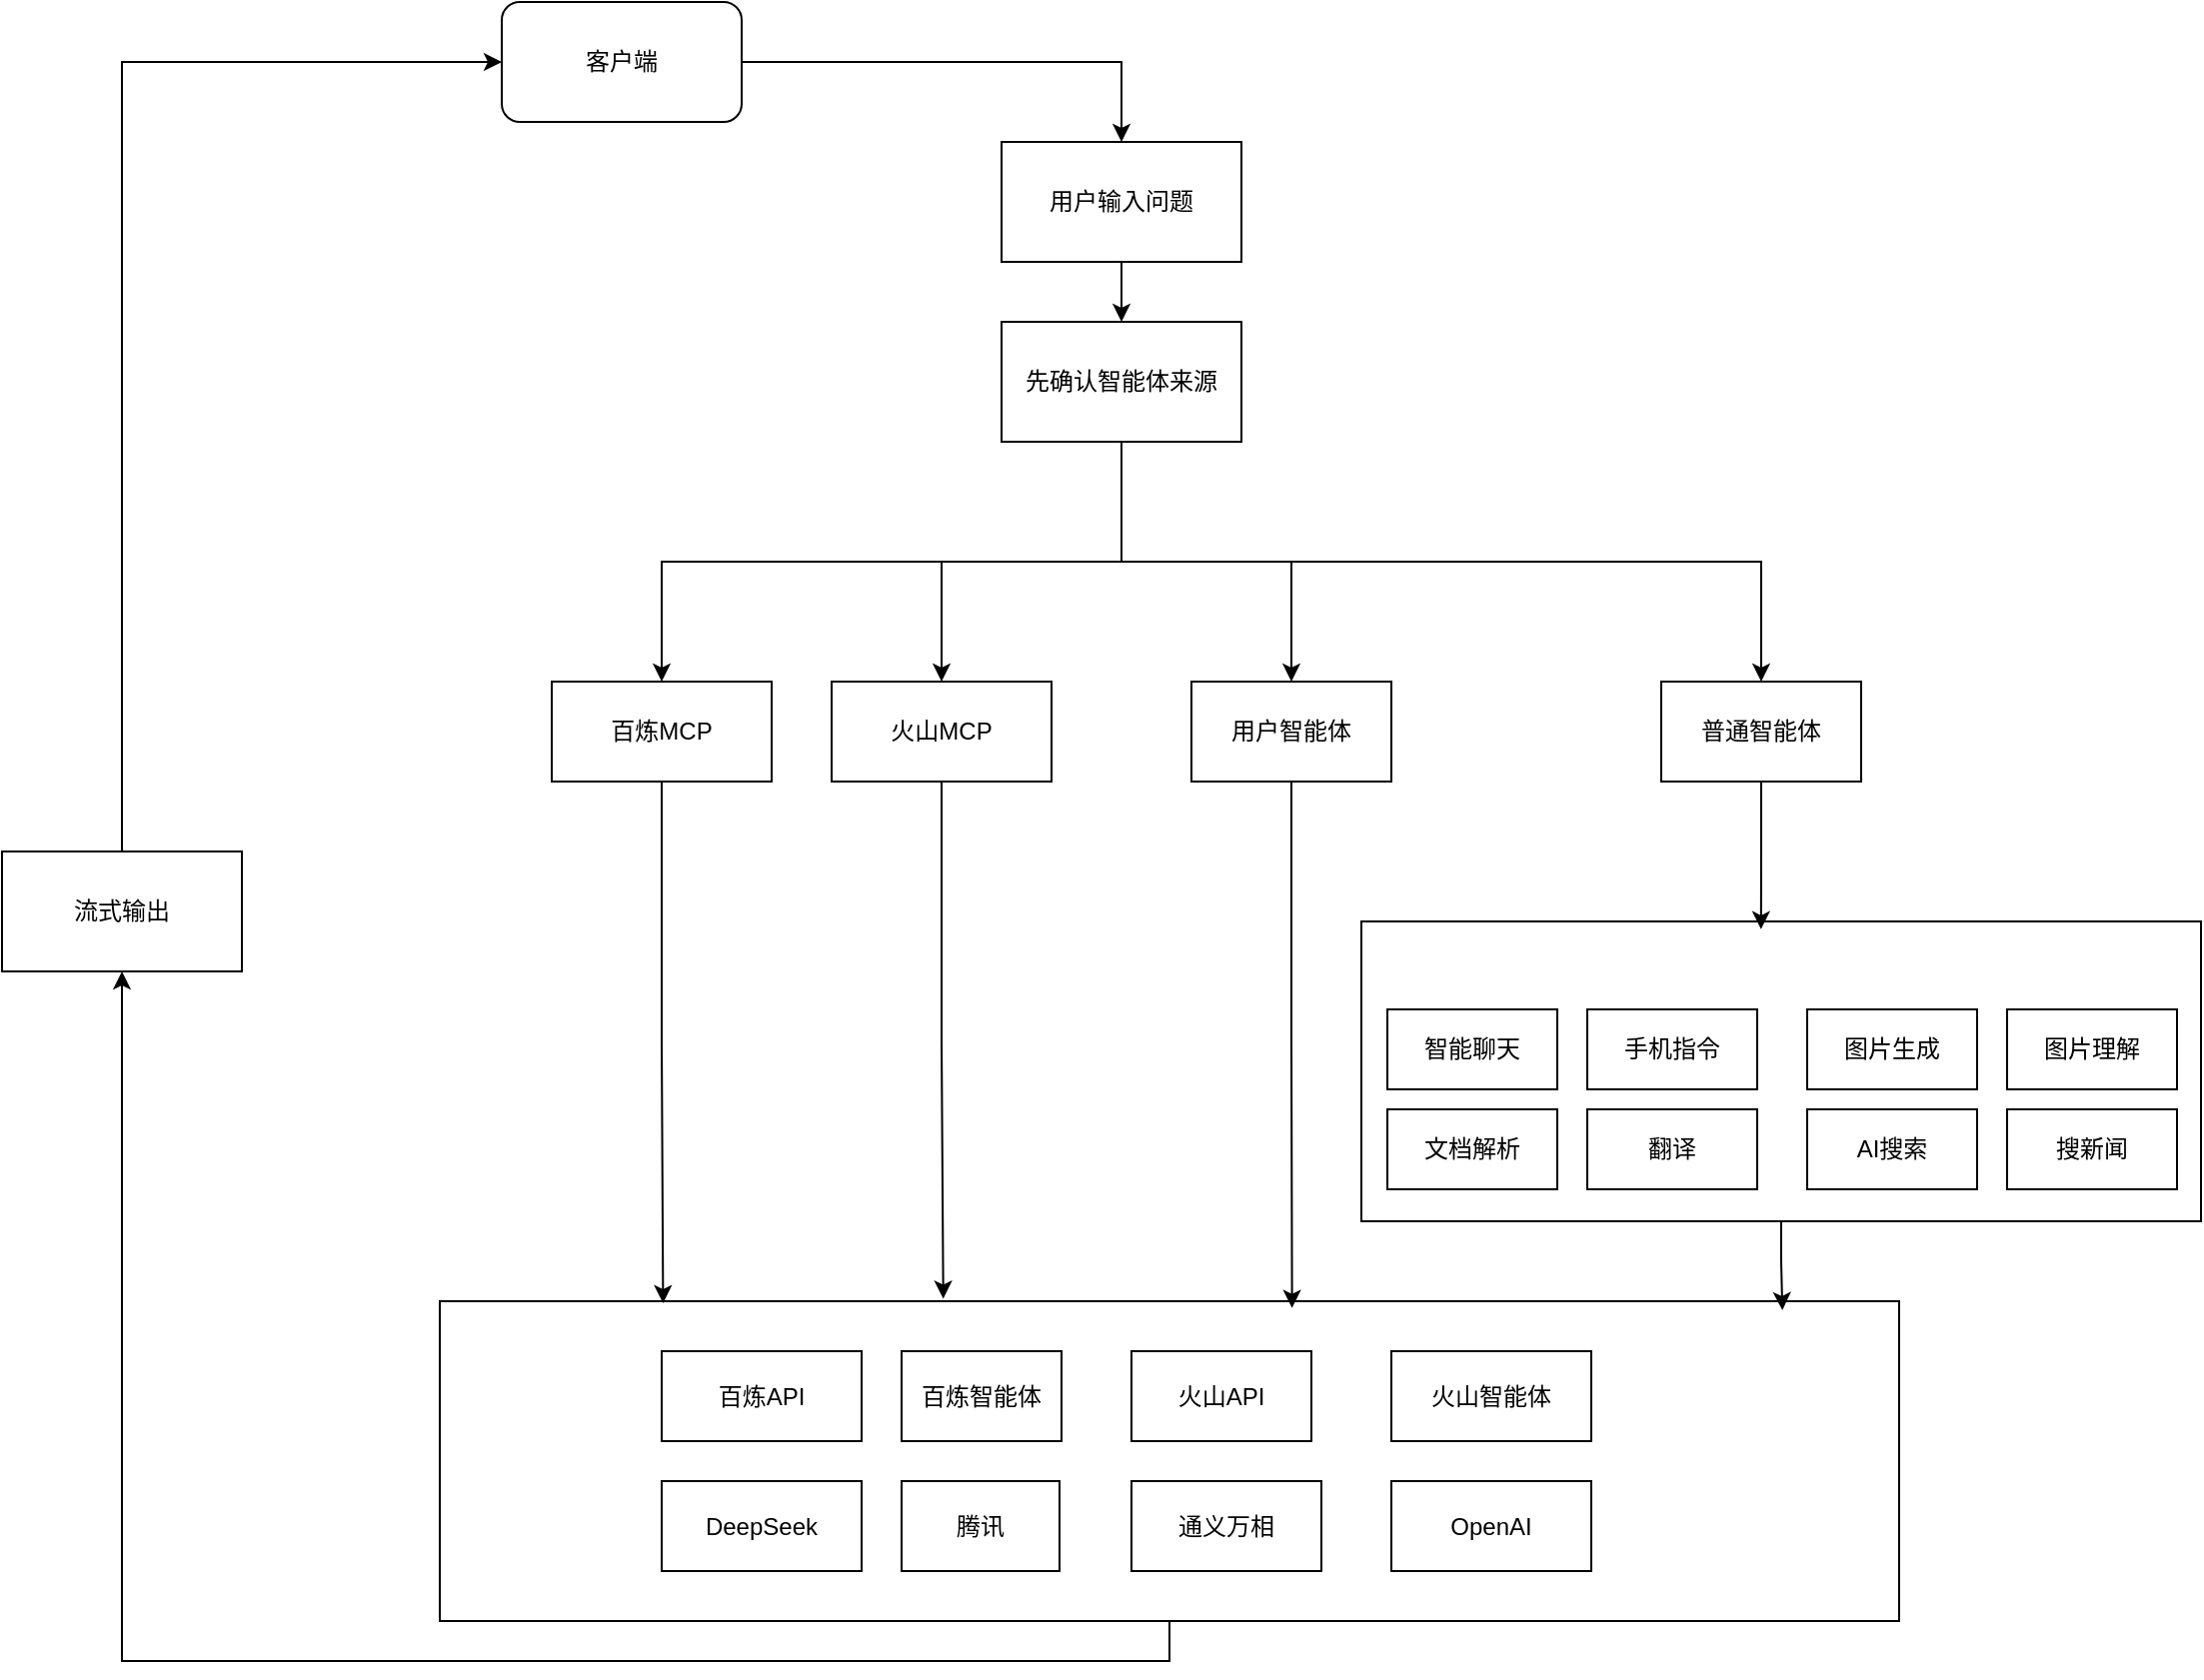 <mxfile version="28.0.6">
  <diagram name="第 1 页" id="y5Z3_aAWK_Uqka9CrbXC">
    <mxGraphModel dx="2253" dy="824" grid="1" gridSize="10" guides="1" tooltips="1" connect="1" arrows="1" fold="1" page="1" pageScale="1" pageWidth="827" pageHeight="1169" math="0" shadow="0">
      <root>
        <mxCell id="0" />
        <mxCell id="1" parent="0" />
        <mxCell id="hdBQUzyWU-HzG_hK1g0C-9" value="百炼MCP" style="rounded=0;whiteSpace=wrap;html=1;" parent="1" vertex="1">
          <mxGeometry x="105" y="360" width="110" height="50" as="geometry" />
        </mxCell>
        <mxCell id="hdBQUzyWU-HzG_hK1g0C-11" value="火山MCP" style="rounded=0;whiteSpace=wrap;html=1;" parent="1" vertex="1">
          <mxGeometry x="245" y="360" width="110" height="50" as="geometry" />
        </mxCell>
        <mxCell id="hdBQUzyWU-HzG_hK1g0C-53" style="edgeStyle=orthogonalEdgeStyle;rounded=0;orthogonalLoop=1;jettySize=auto;html=1;exitX=0.5;exitY=1;exitDx=0;exitDy=0;" parent="1" source="hdBQUzyWU-HzG_hK1g0C-15" target="hdBQUzyWU-HzG_hK1g0C-16" edge="1">
          <mxGeometry relative="1" as="geometry" />
        </mxCell>
        <mxCell id="hdBQUzyWU-HzG_hK1g0C-15" value="用户输入问题" style="rounded=0;whiteSpace=wrap;html=1;" parent="1" vertex="1">
          <mxGeometry x="330" y="90" width="120" height="60" as="geometry" />
        </mxCell>
        <mxCell id="hdBQUzyWU-HzG_hK1g0C-19" style="edgeStyle=orthogonalEdgeStyle;rounded=0;orthogonalLoop=1;jettySize=auto;html=1;exitX=0.5;exitY=1;exitDx=0;exitDy=0;" parent="1" source="hdBQUzyWU-HzG_hK1g0C-16" target="hdBQUzyWU-HzG_hK1g0C-9" edge="1">
          <mxGeometry relative="1" as="geometry" />
        </mxCell>
        <mxCell id="hdBQUzyWU-HzG_hK1g0C-20" style="edgeStyle=orthogonalEdgeStyle;rounded=0;orthogonalLoop=1;jettySize=auto;html=1;exitX=0.5;exitY=1;exitDx=0;exitDy=0;" parent="1" source="hdBQUzyWU-HzG_hK1g0C-16" target="hdBQUzyWU-HzG_hK1g0C-11" edge="1">
          <mxGeometry relative="1" as="geometry" />
        </mxCell>
        <mxCell id="hdBQUzyWU-HzG_hK1g0C-21" style="edgeStyle=orthogonalEdgeStyle;rounded=0;orthogonalLoop=1;jettySize=auto;html=1;exitX=0.5;exitY=1;exitDx=0;exitDy=0;entryX=0.5;entryY=0;entryDx=0;entryDy=0;" parent="1" source="hdBQUzyWU-HzG_hK1g0C-16" target="hdBQUzyWU-HzG_hK1g0C-17" edge="1">
          <mxGeometry relative="1" as="geometry" />
        </mxCell>
        <mxCell id="hdBQUzyWU-HzG_hK1g0C-22" style="edgeStyle=orthogonalEdgeStyle;rounded=0;orthogonalLoop=1;jettySize=auto;html=1;exitX=0.5;exitY=1;exitDx=0;exitDy=0;entryX=0.5;entryY=0;entryDx=0;entryDy=0;" parent="1" source="hdBQUzyWU-HzG_hK1g0C-16" target="hdBQUzyWU-HzG_hK1g0C-18" edge="1">
          <mxGeometry relative="1" as="geometry" />
        </mxCell>
        <mxCell id="hdBQUzyWU-HzG_hK1g0C-16" value="先确认智能体来源" style="rounded=0;whiteSpace=wrap;html=1;" parent="1" vertex="1">
          <mxGeometry x="330" y="180" width="120" height="60" as="geometry" />
        </mxCell>
        <mxCell id="hdBQUzyWU-HzG_hK1g0C-17" value="用户智能体" style="rounded=0;whiteSpace=wrap;html=1;" parent="1" vertex="1">
          <mxGeometry x="425" y="360" width="100" height="50" as="geometry" />
        </mxCell>
        <mxCell id="hdBQUzyWU-HzG_hK1g0C-18" value="普通智能体" style="rounded=0;whiteSpace=wrap;html=1;" parent="1" vertex="1">
          <mxGeometry x="660" y="360" width="100" height="50" as="geometry" />
        </mxCell>
        <mxCell id="hdBQUzyWU-HzG_hK1g0C-27" value="&lt;span style=&quot;color: rgba(0, 0, 0, 0); font-family: monospace; font-size: 0px; text-align: start; text-wrap-mode: nowrap;&quot;&gt;%3CmxGraphModel%3E%3Croot%3E%3CmxCell%20id%3D%220%22%2F%3E%3CmxCell%20id%3D%221%22%20parent%3D%220%22%2F%3E%3CmxCell%20id%3D%222%22%20value%3D%22%E7%99%BE%E7%82%BCAPI%22%20style%3D%22rounded%3D0%3BwhiteSpace%3Dwrap%3Bhtml%3D1%3B%22%20vertex%3D%221%22%20parent%3D%221%22%3E%3CmxGeometry%20x%3D%22230%22%20y%3D%22640%22%20width%3D%22100%22%20height%3D%2245%22%20as%3D%22geometry%22%2F%3E%3C%2FmxCell%3E%3CmxCell%20id%3D%223%22%20value%3D%22%E7%81%AB%E5%B1%B1API%22%20style%3D%22rounded%3D0%3BwhiteSpace%3Dwrap%3Bhtml%3D1%3B%22%20vertex%3D%221%22%20parent%3D%221%22%3E%3CmxGeometry%20x%3D%22465%22%20y%3D%22640%22%20width%3D%2290%22%20height%3D%2245%22%20as%3D%22geometry%22%2F%3E%3C%2FmxCell%3E%3CmxCell%20id%3D%224%22%20value%3D%22%E8%85%BE%E8%AE%AF%22%20style%3D%22rounded%3D0%3BwhiteSpace%3Dwrap%3Bhtml%3D1%3B%22%20vertex%3D%221%22%20parent%3D%221%22%3E%3CmxGeometry%20x%3D%22350%22%20y%3D%22705%22%20width%3D%2290%22%20height%3D%2245%22%20as%3D%22geometry%22%2F%3E%3C%2FmxCell%3E%3CmxCell%20id%3D%225%22%20value%3D%22DeepSeek%22%20style%3D%22rounded%3D0%3BwhiteSpace%3Dwrap%3Bhtml%3D1%3B%22%20vertex%3D%221%22%20parent%3D%221%22%3E%3CmxGeometry%20x%3D%22230%22%20y%3D%22705%22%20width%3D%22100%22%20height%3D%2245%22%20as%3D%22geometry%22%2F%3E%3C%2FmxCell%3E%3CmxCell%20id%3D%226%22%20value%3D%22%E7%99%BE%E7%82%BC%E6%99%BA%E8%83%BD%E4%BD%93%22%20style%3D%22rounded%3D0%3BwhiteSpace%3Dwrap%3Bhtml%3D1%3B%22%20vertex%3D%221%22%20parent%3D%221%22%3E%3CmxGeometry%20x%3D%22350%22%20y%3D%22640%22%20width%3D%2280%22%20height%3D%2245%22%20as%3D%22geometry%22%2F%3E%3C%2FmxCell%3E%3CmxCell%20id%3D%227%22%20value%3D%22%E7%81%AB%E5%B1%B1%E6%99%BA%E8%83%BD%E4%BD%93%22%20style%3D%22rounded%3D0%3BwhiteSpace%3Dwrap%3Bhtml%3D1%3B%22%20vertex%3D%221%22%20parent%3D%221%22%3E%3CmxGeometry%20x%3D%22595%22%20y%3D%22640%22%20width%3D%22100%22%20height%3D%2245%22%20as%3D%22geometry%22%2F%3E%3C%2FmxCell%3E%3CmxCell%20id%3D%228%22%20value%3D%22%E9%80%9A%E4%B9%89%E4%B8%87%E7%9B%B8%22%20style%3D%22rounded%3D0%3BwhiteSpace%3Dwrap%3Bhtml%3D1%3B%22%20vertex%3D%221%22%20parent%3D%221%22%3E%3CmxGeometry%20x%3D%22465%22%20y%3D%22705%22%20width%3D%2295%22%20height%3D%2245%22%20as%3D%22geometry%22%2F%3E%3C%2FmxCell%3E%3CmxCell%20id%3D%229%22%20value%3D%22OpenAI%22%20style%3D%22rounded%3D0%3BwhiteSpace%3Dwrap%3Bhtml%3D1%3B%22%20vertex%3D%221%22%20parent%3D%221%22%3E%3CmxGeometry%20x%3D%22595%22%20y%3D%22705%22%20width%3D%22100%22%20height%3D%2245%22%20as%3D%22geometry%22%2F%3E%3C%2FmxCell%3E%3C%2Froot%3E%3C%2FmxGraphModel%3E&lt;/span&gt;" style="rounded=0;whiteSpace=wrap;html=1;" parent="1" vertex="1">
          <mxGeometry x="49" y="670" width="730" height="160" as="geometry" />
        </mxCell>
        <mxCell id="hdBQUzyWU-HzG_hK1g0C-28" value="百炼API" style="rounded=0;whiteSpace=wrap;html=1;" parent="1" vertex="1">
          <mxGeometry x="160" y="695" width="100" height="45" as="geometry" />
        </mxCell>
        <mxCell id="hdBQUzyWU-HzG_hK1g0C-29" value="火山API" style="rounded=0;whiteSpace=wrap;html=1;" parent="1" vertex="1">
          <mxGeometry x="395" y="695" width="90" height="45" as="geometry" />
        </mxCell>
        <mxCell id="hdBQUzyWU-HzG_hK1g0C-31" value="DeepSeek" style="rounded=0;whiteSpace=wrap;html=1;" parent="1" vertex="1">
          <mxGeometry x="160" y="760" width="100" height="45" as="geometry" />
        </mxCell>
        <mxCell id="hdBQUzyWU-HzG_hK1g0C-32" value="百炼智能体" style="rounded=0;whiteSpace=wrap;html=1;" parent="1" vertex="1">
          <mxGeometry x="280" y="695" width="80" height="45" as="geometry" />
        </mxCell>
        <mxCell id="hdBQUzyWU-HzG_hK1g0C-33" value="火山智能体" style="rounded=0;whiteSpace=wrap;html=1;" parent="1" vertex="1">
          <mxGeometry x="525" y="695" width="100" height="45" as="geometry" />
        </mxCell>
        <mxCell id="hdBQUzyWU-HzG_hK1g0C-34" value="通义万相" style="rounded=0;whiteSpace=wrap;html=1;" parent="1" vertex="1">
          <mxGeometry x="395" y="760" width="95" height="45" as="geometry" />
        </mxCell>
        <mxCell id="hdBQUzyWU-HzG_hK1g0C-35" value="OpenAI" style="rounded=0;whiteSpace=wrap;html=1;" parent="1" vertex="1">
          <mxGeometry x="525" y="760" width="100" height="45" as="geometry" />
        </mxCell>
        <mxCell id="hdBQUzyWU-HzG_hK1g0C-51" style="edgeStyle=orthogonalEdgeStyle;rounded=0;orthogonalLoop=1;jettySize=auto;html=1;exitX=1;exitY=0.5;exitDx=0;exitDy=0;" parent="1" source="hdBQUzyWU-HzG_hK1g0C-46" target="hdBQUzyWU-HzG_hK1g0C-15" edge="1">
          <mxGeometry relative="1" as="geometry" />
        </mxCell>
        <mxCell id="hdBQUzyWU-HzG_hK1g0C-46" value="客户端" style="rounded=1;whiteSpace=wrap;html=1;" parent="1" vertex="1">
          <mxGeometry x="80" y="20" width="120" height="60" as="geometry" />
        </mxCell>
        <mxCell id="hdBQUzyWU-HzG_hK1g0C-52" style="edgeStyle=orthogonalEdgeStyle;rounded=0;orthogonalLoop=1;jettySize=auto;html=1;exitX=0.5;exitY=0;exitDx=0;exitDy=0;entryX=0;entryY=0.5;entryDx=0;entryDy=0;" parent="1" source="hdBQUzyWU-HzG_hK1g0C-47" target="hdBQUzyWU-HzG_hK1g0C-46" edge="1">
          <mxGeometry relative="1" as="geometry" />
        </mxCell>
        <mxCell id="hdBQUzyWU-HzG_hK1g0C-47" value="流式输出" style="rounded=0;whiteSpace=wrap;html=1;" parent="1" vertex="1">
          <mxGeometry x="-170" y="445" width="120" height="60" as="geometry" />
        </mxCell>
        <mxCell id="hdBQUzyWU-HzG_hK1g0C-48" style="edgeStyle=orthogonalEdgeStyle;rounded=0;orthogonalLoop=1;jettySize=auto;html=1;exitX=0.5;exitY=1;exitDx=0;exitDy=0;entryX=0.5;entryY=1;entryDx=0;entryDy=0;" parent="1" source="hdBQUzyWU-HzG_hK1g0C-27" target="hdBQUzyWU-HzG_hK1g0C-47" edge="1">
          <mxGeometry relative="1" as="geometry" />
        </mxCell>
        <mxCell id="hdBQUzyWU-HzG_hK1g0C-62" value="" style="rounded=0;whiteSpace=wrap;html=1;" parent="1" vertex="1">
          <mxGeometry x="510" y="480" width="420" height="150" as="geometry" />
        </mxCell>
        <mxCell id="hdBQUzyWU-HzG_hK1g0C-63" value="智能聊天" style="rounded=0;whiteSpace=wrap;html=1;" parent="1" vertex="1">
          <mxGeometry x="523" y="524" width="85" height="40" as="geometry" />
        </mxCell>
        <mxCell id="hdBQUzyWU-HzG_hK1g0C-64" value="手机指令" style="rounded=0;whiteSpace=wrap;html=1;" parent="1" vertex="1">
          <mxGeometry x="623" y="524" width="85" height="40" as="geometry" />
        </mxCell>
        <mxCell id="hdBQUzyWU-HzG_hK1g0C-65" value="图片生成&lt;span style=&quot;color: rgba(0, 0, 0, 0); font-family: monospace; font-size: 0px; text-align: start; text-wrap-mode: nowrap;&quot;&gt;%3CmxGraphModel%3E%3Croot%3E%3CmxCell%20id%3D%220%22%2F%3E%3CmxCell%20id%3D%221%22%20parent%3D%220%22%2F%3E%3CmxCell%20id%3D%222%22%20value%3D%22%E6%89%8B%E6%9C%BA%E6%8C%87%E4%BB%A4%22%20style%3D%22rounded%3D0%3BwhiteSpace%3Dwrap%3Bhtml%3D1%3B%22%20vertex%3D%221%22%20parent%3D%221%22%3E%3CmxGeometry%20x%3D%22660%22%20y%3D%22480%22%20width%3D%2285%22%20height%3D%2240%22%20as%3D%22geometry%22%2F%3E%3C%2FmxCell%3E%3C%2Froot%3E%3C%2FmxGraphModel%3E&lt;/span&gt;" style="rounded=0;whiteSpace=wrap;html=1;" parent="1" vertex="1">
          <mxGeometry x="733" y="524" width="85" height="40" as="geometry" />
        </mxCell>
        <mxCell id="hdBQUzyWU-HzG_hK1g0C-66" value="图片理解&lt;span style=&quot;color: rgba(0, 0, 0, 0); font-family: monospace; font-size: 0px; text-align: start; text-wrap-mode: nowrap;&quot;&gt;%3CmxGraphModel%3E%3Croot%3E%3CmxCell%20id%3D%220%22%2F%3E%3CmxCell%20id%3D%221%22%20parent%3D%220%22%2F%3E%3CmxCell%20id%3D%222%22%20value%3D%22%E6%89%8B%E6%9C%BA%E6%8C%87%E4%BB%A4%22%20style%3D%22rounded%3D0%3BwhiteSpace%3Dwrap%3Bhtml%3D1%3B%22%20vertex%3D%221%22%20parent%3D%221%22%3E%3CmxGeometry%20x%3D%22660%22%20y%3D%22480%22%20width%3D%2285%22%20height%3D%2240%22%20as%3D%22geometry%22%2F%3E%3C%2FmxCell%3E%3C%2Froot%3E%3C%2FmxGraphModel%3E&lt;/span&gt;" style="rounded=0;whiteSpace=wrap;html=1;" parent="1" vertex="1">
          <mxGeometry x="833" y="524" width="85" height="40" as="geometry" />
        </mxCell>
        <mxCell id="hdBQUzyWU-HzG_hK1g0C-67" value="文档解析" style="rounded=0;whiteSpace=wrap;html=1;" parent="1" vertex="1">
          <mxGeometry x="523" y="574" width="85" height="40" as="geometry" />
        </mxCell>
        <mxCell id="hdBQUzyWU-HzG_hK1g0C-68" value="翻译" style="rounded=0;whiteSpace=wrap;html=1;" parent="1" vertex="1">
          <mxGeometry x="623" y="574" width="85" height="40" as="geometry" />
        </mxCell>
        <mxCell id="hdBQUzyWU-HzG_hK1g0C-69" value="AI搜索" style="rounded=0;whiteSpace=wrap;html=1;" parent="1" vertex="1">
          <mxGeometry x="733" y="574" width="85" height="40" as="geometry" />
        </mxCell>
        <mxCell id="hdBQUzyWU-HzG_hK1g0C-70" value="搜新闻" style="rounded=0;whiteSpace=wrap;html=1;" parent="1" vertex="1">
          <mxGeometry x="833" y="574" width="85" height="40" as="geometry" />
        </mxCell>
        <mxCell id="hdBQUzyWU-HzG_hK1g0C-72" value="腾讯" style="rounded=0;whiteSpace=wrap;html=1;" parent="1" vertex="1">
          <mxGeometry x="280" y="760" width="79" height="45" as="geometry" />
        </mxCell>
        <mxCell id="hdBQUzyWU-HzG_hK1g0C-73" style="edgeStyle=orthogonalEdgeStyle;rounded=0;orthogonalLoop=1;jettySize=auto;html=1;exitX=0.5;exitY=1;exitDx=0;exitDy=0;entryX=0.153;entryY=0.006;entryDx=0;entryDy=0;entryPerimeter=0;" parent="1" source="hdBQUzyWU-HzG_hK1g0C-9" target="hdBQUzyWU-HzG_hK1g0C-27" edge="1">
          <mxGeometry relative="1" as="geometry" />
        </mxCell>
        <mxCell id="hdBQUzyWU-HzG_hK1g0C-74" style="edgeStyle=orthogonalEdgeStyle;rounded=0;orthogonalLoop=1;jettySize=auto;html=1;exitX=0.5;exitY=1;exitDx=0;exitDy=0;entryX=0.345;entryY=-0.008;entryDx=0;entryDy=0;entryPerimeter=0;" parent="1" source="hdBQUzyWU-HzG_hK1g0C-11" target="hdBQUzyWU-HzG_hK1g0C-27" edge="1">
          <mxGeometry relative="1" as="geometry" />
        </mxCell>
        <mxCell id="hdBQUzyWU-HzG_hK1g0C-75" style="edgeStyle=orthogonalEdgeStyle;rounded=0;orthogonalLoop=1;jettySize=auto;html=1;exitX=0.5;exitY=1;exitDx=0;exitDy=0;entryX=0.584;entryY=0.021;entryDx=0;entryDy=0;entryPerimeter=0;" parent="1" source="hdBQUzyWU-HzG_hK1g0C-17" target="hdBQUzyWU-HzG_hK1g0C-27" edge="1">
          <mxGeometry relative="1" as="geometry" />
        </mxCell>
        <mxCell id="hdBQUzyWU-HzG_hK1g0C-77" style="edgeStyle=orthogonalEdgeStyle;rounded=0;orthogonalLoop=1;jettySize=auto;html=1;exitX=0.5;exitY=1;exitDx=0;exitDy=0;entryX=0.476;entryY=0.026;entryDx=0;entryDy=0;entryPerimeter=0;" parent="1" source="hdBQUzyWU-HzG_hK1g0C-18" target="hdBQUzyWU-HzG_hK1g0C-62" edge="1">
          <mxGeometry relative="1" as="geometry" />
        </mxCell>
        <mxCell id="hdBQUzyWU-HzG_hK1g0C-78" style="edgeStyle=orthogonalEdgeStyle;rounded=0;orthogonalLoop=1;jettySize=auto;html=1;exitX=0.5;exitY=1;exitDx=0;exitDy=0;entryX=0.92;entryY=0.028;entryDx=0;entryDy=0;entryPerimeter=0;" parent="1" source="hdBQUzyWU-HzG_hK1g0C-62" target="hdBQUzyWU-HzG_hK1g0C-27" edge="1">
          <mxGeometry relative="1" as="geometry" />
        </mxCell>
      </root>
    </mxGraphModel>
  </diagram>
</mxfile>
